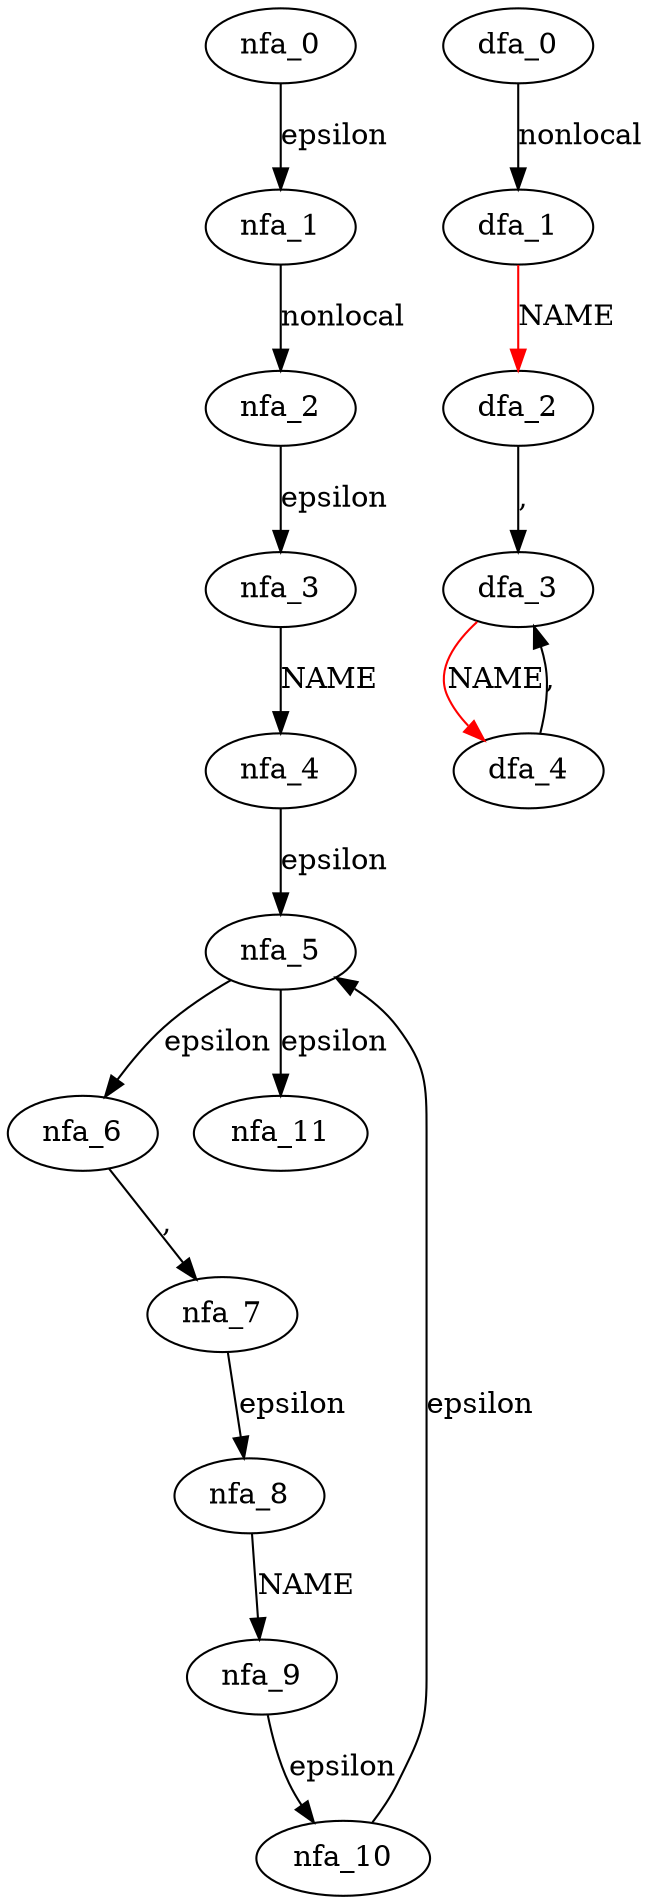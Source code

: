 digraph nonlocal_stmt {
 subgraph nonlocal_stmt_nfa {
  nfa_0->nfa_1[label=epsilon]
  nfa_1->nfa_2[label="nonlocal"]
  nfa_2->nfa_3[label=epsilon]
  nfa_3->nfa_4[label=NAME]
  nfa_4->nfa_5[label=epsilon]
  nfa_5->nfa_6[label=epsilon]
  nfa_6->nfa_7[label=","]
  nfa_7->nfa_8[label=epsilon]
  nfa_8->nfa_9[label=NAME]
  nfa_9->nfa_10[label=epsilon]
  nfa_10->nfa_5[label=epsilon]
  nfa_5->nfa_11[label=epsilon]
  }
 subgraph nonlocal_stmt_dfa {
  dfa_0->dfa_1[label="nonlocal"]
  dfa_1->dfa_2[label=NAME,color=red]
  dfa_2->dfa_3[label=","]
  dfa_3->dfa_4[label=NAME,color=red]
  dfa_4->dfa_3[label=","]
  }
}
